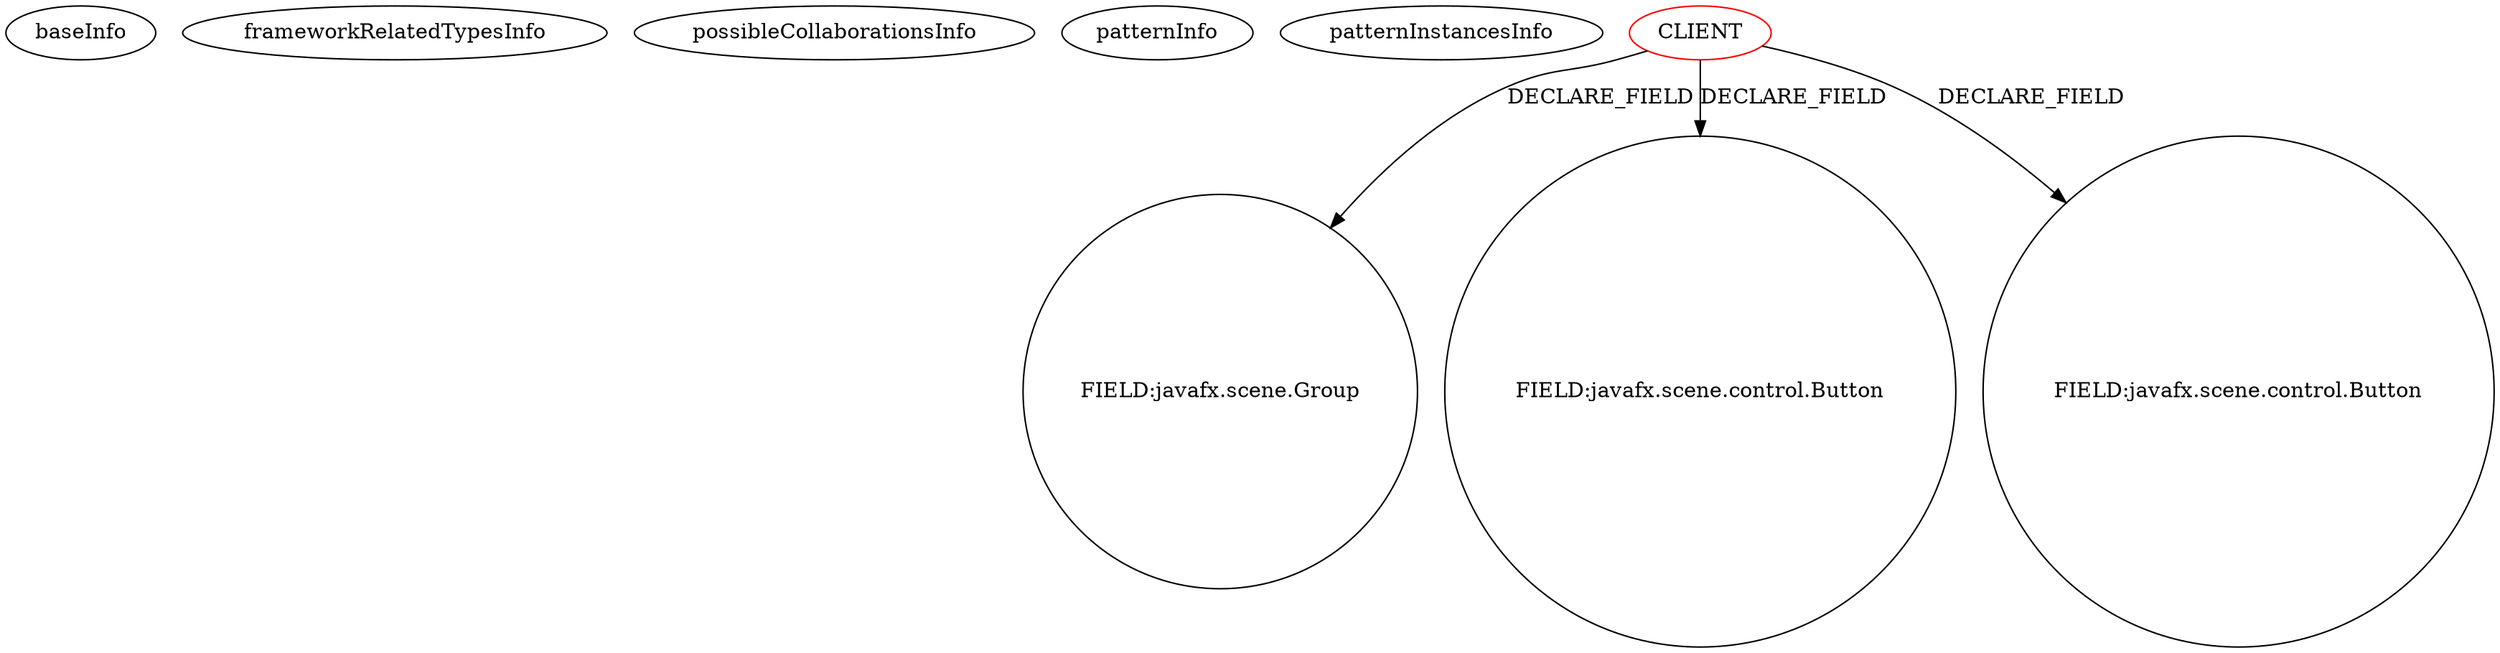 digraph {
baseInfo[graphId=1407,category="pattern",isAnonymous=false,possibleRelation=false]
frameworkRelatedTypesInfo[]
possibleCollaborationsInfo[]
patternInfo[frequency=3.0,patternRootClient=0]
patternInstancesInfo[0="joelburget-miftiwac~/joelburget-miftiwac/miftiwac-master/src/Dynamic_page.java~Dynamic_page~3333",1="brunoborges-fx2048~/brunoborges-fx2048/fx2048-master/src/game2048/Board.java~Board~2229",2="didygo-gce-display~/didygo-gce-display/gce-display-master/src/proto1/DashBoard.java~DashBoard~2407"]
42[label="FIELD:javafx.scene.Group",vertexType="FIELD_DECLARATION",isFrameworkType=false,shape=circle]
0[label="CLIENT",vertexType="ROOT_CLIENT_CLASS_DECLARATION",isFrameworkType=false,color=red]
6[label="FIELD:javafx.scene.control.Button",vertexType="FIELD_DECLARATION",isFrameworkType=false,shape=circle]
12[label="FIELD:javafx.scene.control.Button",vertexType="FIELD_DECLARATION",isFrameworkType=false,shape=circle]
0->12[label="DECLARE_FIELD"]
0->6[label="DECLARE_FIELD"]
0->42[label="DECLARE_FIELD"]
}
